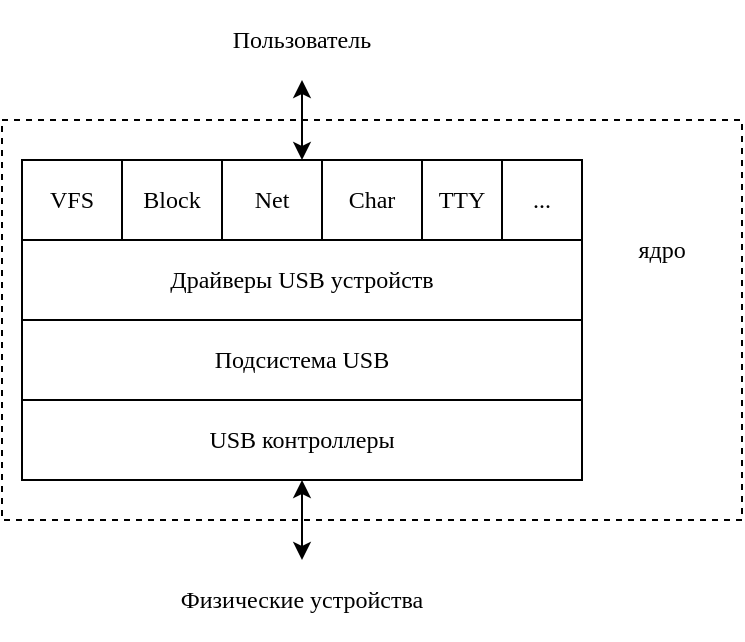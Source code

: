 <mxfile version="20.3.0" type="device" pages="8"><diagram id="8j9ZftdaargYUA7mRR9-" name="usb diagram"><mxGraphModel dx="1422" dy="873" grid="1" gridSize="10" guides="1" tooltips="1" connect="1" arrows="1" fold="1" page="1" pageScale="1" pageWidth="850" pageHeight="1100" math="0" shadow="0"><root><mxCell id="0"/><mxCell id="1" parent="0"/><mxCell id="g-tHujWTaifUl6kls8yO-1" value="Пользователь" style="text;html=1;strokeColor=none;fillColor=none;align=center;verticalAlign=middle;whiteSpace=wrap;rounded=0;fontFamily=Times New Roman;" parent="1" vertex="1"><mxGeometry x="240" y="200" width="120" height="40" as="geometry"/></mxCell><mxCell id="g-tHujWTaifUl6kls8yO-2" value="USB контроллеры" style="rounded=0;whiteSpace=wrap;html=1;fontFamily=Times New Roman;" parent="1" vertex="1"><mxGeometry x="160" y="400" width="280" height="40" as="geometry"/></mxCell><mxCell id="g-tHujWTaifUl6kls8yO-3" value="Физические устройства" style="text;html=1;strokeColor=none;fillColor=none;align=center;verticalAlign=middle;whiteSpace=wrap;rounded=0;fontFamily=Times New Roman;" parent="1" vertex="1"><mxGeometry x="200" y="480" width="200" height="40" as="geometry"/></mxCell><mxCell id="g-tHujWTaifUl6kls8yO-4" value="Подсистема USB" style="rounded=0;whiteSpace=wrap;html=1;fontFamily=Times New Roman;" parent="1" vertex="1"><mxGeometry x="160" y="360" width="280" height="40" as="geometry"/></mxCell><mxCell id="g-tHujWTaifUl6kls8yO-5" value="Драйверы USB устройств" style="rounded=0;whiteSpace=wrap;html=1;fontFamily=Times New Roman;" parent="1" vertex="1"><mxGeometry x="160" y="320" width="280" height="40" as="geometry"/></mxCell><mxCell id="g-tHujWTaifUl6kls8yO-6" value="VFS" style="rounded=0;whiteSpace=wrap;html=1;fontFamily=Times New Roman;" parent="1" vertex="1"><mxGeometry x="160" y="280" width="50" height="40" as="geometry"/></mxCell><mxCell id="g-tHujWTaifUl6kls8yO-7" value="Block" style="rounded=0;whiteSpace=wrap;html=1;fontFamily=Times New Roman;" parent="1" vertex="1"><mxGeometry x="210" y="280" width="50" height="40" as="geometry"/></mxCell><mxCell id="g-tHujWTaifUl6kls8yO-8" value="Net" style="rounded=0;whiteSpace=wrap;html=1;fontFamily=Times New Roman;" parent="1" vertex="1"><mxGeometry x="260" y="280" width="50" height="40" as="geometry"/></mxCell><mxCell id="g-tHujWTaifUl6kls8yO-9" value="Char" style="rounded=0;whiteSpace=wrap;html=1;fontFamily=Times New Roman;" parent="1" vertex="1"><mxGeometry x="310" y="280" width="50" height="40" as="geometry"/></mxCell><mxCell id="g-tHujWTaifUl6kls8yO-10" value="TTY" style="rounded=0;whiteSpace=wrap;html=1;fontFamily=Times New Roman;" parent="1" vertex="1"><mxGeometry x="360" y="280" width="40" height="40" as="geometry"/></mxCell><mxCell id="g-tHujWTaifUl6kls8yO-11" value="..." style="rounded=0;whiteSpace=wrap;html=1;fontFamily=Times New Roman;" parent="1" vertex="1"><mxGeometry x="400" y="280" width="40" height="40" as="geometry"/></mxCell><mxCell id="g-tHujWTaifUl6kls8yO-12" value="" style="endArrow=classic;startArrow=classic;html=1;rounded=0;entryX=0.5;entryY=1;entryDx=0;entryDy=0;fontFamily=Times New Roman;" parent="1" target="g-tHujWTaifUl6kls8yO-1" edge="1"><mxGeometry width="50" height="50" relative="1" as="geometry"><mxPoint x="300" y="280" as="sourcePoint"/><mxPoint x="250" y="140" as="targetPoint"/></mxGeometry></mxCell><mxCell id="g-tHujWTaifUl6kls8yO-13" value="" style="endArrow=classic;startArrow=classic;html=1;rounded=0;fontFamily=Times New Roman;" parent="1" source="g-tHujWTaifUl6kls8yO-3" target="g-tHujWTaifUl6kls8yO-2" edge="1"><mxGeometry width="50" height="50" relative="1" as="geometry"><mxPoint x="270" y="600" as="sourcePoint"/><mxPoint x="320" y="550" as="targetPoint"/></mxGeometry></mxCell><mxCell id="g-tHujWTaifUl6kls8yO-14" value="" style="rounded=0;whiteSpace=wrap;html=1;fontFamily=Times New Roman;fillColor=none;dashed=1;" parent="1" vertex="1"><mxGeometry x="150" y="260" width="370" height="200" as="geometry"/></mxCell><mxCell id="g-tHujWTaifUl6kls8yO-15" value="ядро" style="text;html=1;strokeColor=none;fillColor=none;align=center;verticalAlign=middle;whiteSpace=wrap;rounded=0;fontFamily=Times New Roman;" parent="1" vertex="1"><mxGeometry x="440" y="310" width="80" height="30" as="geometry"/></mxCell></root></mxGraphModel></diagram><diagram id="7ZMj4CZi_nT6N2dZVJDX" name="structure"><mxGraphModel dx="981" dy="602" grid="1" gridSize="10" guides="1" tooltips="1" connect="1" arrows="1" fold="1" page="1" pageScale="1" pageWidth="850" pageHeight="1100" math="0" shadow="0"><root><mxCell id="0"/><mxCell id="1" parent="0"/><mxCell id="g_AGi8CRXBxX-_rnLJxw-1" value="Драйвер геймпада" style="rounded=0;whiteSpace=wrap;html=1;strokeWidth=1;fontFamily=Times New Roman;" vertex="1" parent="1"><mxGeometry x="260" y="320" width="120" height="40" as="geometry"/></mxCell><mxCell id="g_AGi8CRXBxX-_rnLJxw-7" style="edgeStyle=orthogonalEdgeStyle;rounded=1;orthogonalLoop=1;jettySize=auto;html=1;strokeWidth=1;fontFamily=Times New Roman;startArrow=none;startFill=0;endArrow=classic;endFill=1;" edge="1" parent="1" source="g_AGi8CRXBxX-_rnLJxw-1" target="g_AGi8CRXBxX-_rnLJxw-4"><mxGeometry relative="1" as="geometry"><mxPoint x="520" y="400.0" as="sourcePoint"/></mxGeometry></mxCell><mxCell id="g_AGi8CRXBxX-_rnLJxw-4" value="Файл событий&lt;br&gt;/proc/joystick_kbd" style="rounded=0;whiteSpace=wrap;html=1;strokeWidth=1;fontFamily=Times New Roman;" vertex="1" parent="1"><mxGeometry x="460" y="320" width="120" height="40" as="geometry"/></mxCell><mxCell id="g_AGi8CRXBxX-_rnLJxw-6" style="edgeStyle=orthogonalEdgeStyle;rounded=1;orthogonalLoop=1;jettySize=auto;html=1;strokeWidth=1;fontFamily=Times New Roman;startArrow=none;startFill=0;endArrow=classic;endFill=1;" edge="1" parent="1" source="g_AGi8CRXBxX-_rnLJxw-5" target="g_AGi8CRXBxX-_rnLJxw-4"><mxGeometry relative="1" as="geometry"/></mxCell><mxCell id="g_AGi8CRXBxX-_rnLJxw-5" value="Демон" style="rounded=0;whiteSpace=wrap;html=1;strokeWidth=1;fontFamily=Times New Roman;" vertex="1" parent="1"><mxGeometry x="460" y="240" width="120" height="40" as="geometry"/></mxCell><mxCell id="g_AGi8CRXBxX-_rnLJxw-8" value="Файл конфигурации демона" style="rounded=0;whiteSpace=wrap;html=1;strokeWidth=1;fontFamily=Times New Roman;" vertex="1" parent="1"><mxGeometry x="260" y="240" width="120" height="40" as="geometry"/></mxCell><mxCell id="g_AGi8CRXBxX-_rnLJxw-10" style="edgeStyle=orthogonalEdgeStyle;rounded=0;orthogonalLoop=1;jettySize=auto;html=1;strokeWidth=1;fontFamily=Times New Roman;startArrow=none;startFill=0;endArrow=classic;endFill=1;" edge="1" parent="1" source="g_AGi8CRXBxX-_rnLJxw-9" target="g_AGi8CRXBxX-_rnLJxw-8"><mxGeometry relative="1" as="geometry"><Array as="points"><mxPoint x="320" y="180"/></Array></mxGeometry></mxCell><mxCell id="g_AGi8CRXBxX-_rnLJxw-11" style="edgeStyle=orthogonalEdgeStyle;rounded=0;orthogonalLoop=1;jettySize=auto;html=1;strokeWidth=1;fontFamily=Times New Roman;startArrow=none;startFill=0;endArrow=classic;endFill=1;" edge="1" parent="1" source="g_AGi8CRXBxX-_rnLJxw-9" target="g_AGi8CRXBxX-_rnLJxw-5"><mxGeometry relative="1" as="geometry"><Array as="points"><mxPoint x="520" y="180"/></Array></mxGeometry></mxCell><mxCell id="g_AGi8CRXBxX-_rnLJxw-9" value="systemd" style="rounded=0;whiteSpace=wrap;html=1;strokeWidth=1;fontFamily=Times New Roman;" vertex="1" parent="1"><mxGeometry x="360" y="160" width="120" height="40" as="geometry"/></mxCell><mxCell id="g_AGi8CRXBxX-_rnLJxw-12" value="" style="endArrow=none;dashed=1;html=1;rounded=1;strokeWidth=1;fontFamily=Times New Roman;" edge="1" parent="1"><mxGeometry width="50" height="50" relative="1" as="geometry"><mxPoint x="200" y="300" as="sourcePoint"/><mxPoint x="640" y="300" as="targetPoint"/></mxGeometry></mxCell><mxCell id="g_AGi8CRXBxX-_rnLJxw-13" value="Ядро" style="text;html=1;strokeColor=none;fillColor=none;align=center;verticalAlign=middle;whiteSpace=wrap;rounded=0;strokeWidth=1;fontFamily=Times New Roman;" vertex="1" parent="1"><mxGeometry x="200" y="300" width="40" height="30" as="geometry"/></mxCell></root></mxGraphModel></diagram><diagram id="0D4zpHp2rfEqN9liqPr2" name="idef0-A0"><mxGraphModel dx="813" dy="499" grid="1" gridSize="10" guides="1" tooltips="1" connect="1" arrows="1" fold="1" page="1" pageScale="1" pageWidth="850" pageHeight="1100" math="0" shadow="0"><root><mxCell id="0"/><mxCell id="1" parent="0"/><mxCell id="WRgZJg68GVNRlaKi8b6R-1" value="&lt;font face=&quot;Times New Roman&quot;&gt;Обработка URB пакета&lt;/font&gt;" style="rounded=0;whiteSpace=wrap;html=1;strokeWidth=1;" vertex="1" parent="1"><mxGeometry x="360" y="300" width="120" height="60" as="geometry"/></mxCell><mxCell id="WRgZJg68GVNRlaKi8b6R-2" value="" style="endArrow=open;html=1;rounded=0;fontFamily=Times New Roman;entryX=0;entryY=0.5;entryDx=0;entryDy=0;strokeWidth=1;endFill=0;" edge="1" parent="1" target="WRgZJg68GVNRlaKi8b6R-1"><mxGeometry width="50" height="50" relative="1" as="geometry"><mxPoint x="160" y="330" as="sourcePoint"/><mxPoint x="210" y="300" as="targetPoint"/></mxGeometry></mxCell><mxCell id="WRgZJg68GVNRlaKi8b6R-3" value="URB пакет" style="text;html=1;strokeColor=none;fillColor=none;align=center;verticalAlign=middle;whiteSpace=wrap;rounded=0;fontFamily=Times New Roman;strokeWidth=1;" vertex="1" parent="1"><mxGeometry x="170" y="310" width="60" height="20" as="geometry"/></mxCell><mxCell id="WRgZJg68GVNRlaKi8b6R-5" value="" style="endArrow=open;html=1;rounded=0;fontFamily=Times New Roman;strokeWidth=1;endFill=0;" edge="1" parent="1"><mxGeometry width="50" height="50" relative="1" as="geometry"><mxPoint x="480" y="319.43" as="sourcePoint"/><mxPoint x="680" y="319.43" as="targetPoint"/></mxGeometry></mxCell><mxCell id="WRgZJg68GVNRlaKi8b6R-6" value="событие перемещения мыши" style="text;html=1;strokeColor=none;fillColor=none;align=center;verticalAlign=middle;whiteSpace=wrap;rounded=0;fontFamily=Times New Roman;strokeWidth=1;" vertex="1" parent="1"><mxGeometry x="520" y="300" width="160" height="20" as="geometry"/></mxCell><mxCell id="WRgZJg68GVNRlaKi8b6R-8" value="" style="endArrow=open;html=1;rounded=0;fontFamily=Times New Roman;entryX=0.75;entryY=0;entryDx=0;entryDy=0;strokeWidth=1;endFill=0;" edge="1" parent="1"><mxGeometry width="50" height="50" relative="1" as="geometry"><mxPoint x="420" y="200" as="sourcePoint"/><mxPoint x="420" y="300" as="targetPoint"/></mxGeometry></mxCell><mxCell id="WRgZJg68GVNRlaKi8b6R-10" value="период таймера" style="text;html=1;strokeColor=none;fillColor=none;align=center;verticalAlign=middle;whiteSpace=wrap;rounded=0;fontFamily=Times New Roman;strokeWidth=1;" vertex="1" parent="1"><mxGeometry x="420" y="200" width="50" height="40" as="geometry"/></mxCell><mxCell id="xep4Bazo_CVyeArEx8Uf-1" value="" style="endArrow=open;html=1;rounded=0;fontFamily=Times New Roman;strokeWidth=1;endFill=0;" edge="1" parent="1"><mxGeometry width="50" height="50" relative="1" as="geometry"><mxPoint x="480" y="340.0" as="sourcePoint"/><mxPoint x="680" y="340.0" as="targetPoint"/></mxGeometry></mxCell><mxCell id="xep4Bazo_CVyeArEx8Uf-5" value="событие ввода символа" style="text;html=1;strokeColor=none;fillColor=none;align=center;verticalAlign=middle;whiteSpace=wrap;rounded=0;fontFamily=Times New Roman;strokeWidth=1;" vertex="1" parent="1"><mxGeometry x="550" y="320" width="130" height="20" as="geometry"/></mxCell></root></mxGraphModel></diagram><diagram name="idef0-A1" id="KC1DG_S_I-QEiiW_csAY"><mxGraphModel dx="790" dy="485" grid="1" gridSize="10" guides="1" tooltips="1" connect="1" arrows="1" fold="1" page="1" pageScale="1" pageWidth="850" pageHeight="1100" math="0" shadow="0"><root><mxCell id="YlXKXb3rnEblASqB3QDp-0"/><mxCell id="YlXKXb3rnEblASqB3QDp-1" parent="YlXKXb3rnEblASqB3QDp-0"/><mxCell id="n8RzRyeto9BpksGnOySb-3" style="edgeStyle=orthogonalEdgeStyle;rounded=1;orthogonalLoop=1;jettySize=auto;html=1;strokeWidth=1;fontFamily=Times New Roman;endArrow=open;endFill=0;entryX=0.25;entryY=0;entryDx=0;entryDy=0;exitX=1;exitY=0.5;exitDx=0;exitDy=0;" edge="1" parent="YlXKXb3rnEblASqB3QDp-1" source="YlXKXb3rnEblASqB3QDp-2" target="n8RzRyeto9BpksGnOySb-2"><mxGeometry relative="1" as="geometry"><Array as="points"><mxPoint x="270" y="320"/></Array></mxGeometry></mxCell><mxCell id="vQPEhbAlaFJWVWuwnUWF-0" style="edgeStyle=orthogonalEdgeStyle;rounded=1;orthogonalLoop=1;jettySize=auto;html=1;exitX=1;exitY=0.75;exitDx=0;exitDy=0;entryX=0;entryY=0.5;entryDx=0;entryDy=0;strokeWidth=1;fontFamily=Times New Roman;endArrow=open;endFill=0;" edge="1" parent="YlXKXb3rnEblASqB3QDp-1" source="YlXKXb3rnEblASqB3QDp-2" target="n8RzRyeto9BpksGnOySb-6"><mxGeometry relative="1" as="geometry"><Array as="points"><mxPoint x="230" y="335"/><mxPoint x="230" y="440"/></Array></mxGeometry></mxCell><mxCell id="vQPEhbAlaFJWVWuwnUWF-3" style="edgeStyle=orthogonalEdgeStyle;rounded=1;orthogonalLoop=1;jettySize=auto;html=1;strokeWidth=1;fontFamily=Times New Roman;endArrow=open;endFill=0;" edge="1" parent="YlXKXb3rnEblASqB3QDp-1" target="YlXKXb3rnEblASqB3QDp-2"><mxGeometry relative="1" as="geometry"><mxPoint x="20" y="320" as="sourcePoint"/></mxGeometry></mxCell><mxCell id="YlXKXb3rnEblASqB3QDp-2" value="&lt;font face=&quot;Times New Roman&quot;&gt;чтение состояния кнопок геймпада&lt;/font&gt;" style="rounded=0;whiteSpace=wrap;html=1;strokeWidth=1;" vertex="1" parent="YlXKXb3rnEblASqB3QDp-1"><mxGeometry x="100" y="289.97" width="120" height="60" as="geometry"/></mxCell><mxCell id="YlXKXb3rnEblASqB3QDp-4" value="URB пакет" style="text;html=1;strokeColor=none;fillColor=none;align=center;verticalAlign=middle;whiteSpace=wrap;rounded=0;fontFamily=Times New Roman;strokeWidth=1;" vertex="1" parent="YlXKXb3rnEblASqB3QDp-1"><mxGeometry x="20" y="300" width="60" height="20" as="geometry"/></mxCell><mxCell id="YlXKXb3rnEblASqB3QDp-8" value="" style="endArrow=open;html=1;rounded=0;fontFamily=Times New Roman;strokeWidth=1;endFill=0;entryX=0.5;entryY=0;entryDx=0;entryDy=0;" edge="1" parent="YlXKXb3rnEblASqB3QDp-1" target="n8RzRyeto9BpksGnOySb-2"><mxGeometry width="50" height="50" relative="1" as="geometry"><mxPoint x="300" y="260" as="sourcePoint"/><mxPoint x="330" y="280" as="targetPoint"/></mxGeometry></mxCell><mxCell id="YlXKXb3rnEblASqB3QDp-10" value="период таймера" style="text;html=1;strokeColor=none;fillColor=none;align=center;verticalAlign=middle;whiteSpace=wrap;rounded=0;fontFamily=Times New Roman;strokeWidth=1;" vertex="1" parent="YlXKXb3rnEblASqB3QDp-1"><mxGeometry x="300" y="260" width="50" height="40" as="geometry"/></mxCell><mxCell id="n8RzRyeto9BpksGnOySb-5" style="edgeStyle=orthogonalEdgeStyle;rounded=1;orthogonalLoop=1;jettySize=auto;html=1;strokeWidth=1;fontFamily=Times New Roman;endArrow=open;endFill=0;" edge="1" parent="YlXKXb3rnEblASqB3QDp-1" target="n8RzRyeto9BpksGnOySb-0"><mxGeometry relative="1" as="geometry"><mxPoint x="20" y="320" as="sourcePoint"/><Array as="points"><mxPoint x="60" y="320"/><mxPoint x="60" y="560"/></Array></mxGeometry></mxCell><mxCell id="n8RzRyeto9BpksGnOySb-0" value="&lt;font face=&quot;Times New Roman&quot;&gt;Запрос следующего URB пакета&lt;/font&gt;" style="rounded=0;whiteSpace=wrap;html=1;strokeWidth=1;" vertex="1" parent="YlXKXb3rnEblASqB3QDp-1"><mxGeometry x="660" y="529.97" width="120" height="60" as="geometry"/></mxCell><mxCell id="n8RzRyeto9BpksGnOySb-2" value="&lt;font face=&quot;Times New Roman&quot;&gt;Запуск таймера&lt;/font&gt;" style="rounded=0;whiteSpace=wrap;html=1;strokeWidth=1;" vertex="1" parent="YlXKXb3rnEblASqB3QDp-1"><mxGeometry x="240" y="349.97" width="120" height="60" as="geometry"/></mxCell><mxCell id="n8RzRyeto9BpksGnOySb-4" style="edgeStyle=orthogonalEdgeStyle;rounded=1;orthogonalLoop=1;jettySize=auto;html=1;exitX=1;exitY=0.25;exitDx=0;exitDy=0;entryX=0.75;entryY=0;entryDx=0;entryDy=0;strokeWidth=1;fontFamily=Times New Roman;endArrow=open;endFill=0;" edge="1" parent="YlXKXb3rnEblASqB3QDp-1" source="n8RzRyeto9BpksGnOySb-2" target="n8RzRyeto9BpksGnOySb-2"><mxGeometry relative="1" as="geometry"><Array as="points"><mxPoint x="380" y="364.97"/><mxPoint x="380" y="329.97"/><mxPoint x="330" y="329.97"/></Array></mxGeometry></mxCell><mxCell id="E-GOMQYnEw6peGFVyNE5-0" style="edgeStyle=orthogonalEdgeStyle;rounded=1;orthogonalLoop=1;jettySize=auto;html=1;exitX=1;exitY=0.5;exitDx=0;exitDy=0;entryX=0;entryY=0.5;entryDx=0;entryDy=0;strokeWidth=1;fontFamily=Times New Roman;endArrow=open;endFill=0;" edge="1" parent="YlXKXb3rnEblASqB3QDp-1" source="n8RzRyeto9BpksGnOySb-6" target="vQPEhbAlaFJWVWuwnUWF-2"><mxGeometry relative="1" as="geometry"><Array as="points"><mxPoint x="500" y="440"/><mxPoint x="500" y="500"/></Array></mxGeometry></mxCell><mxCell id="n8RzRyeto9BpksGnOySb-6" value="&lt;font face=&quot;Times New Roman&quot;&gt;Пересчет позиции указателя виртуальной клавиатуры&lt;/font&gt;" style="rounded=0;whiteSpace=wrap;html=1;strokeWidth=1;" vertex="1" parent="YlXKXb3rnEblASqB3QDp-1"><mxGeometry x="370" y="409.97" width="120" height="60" as="geometry"/></mxCell><mxCell id="AFxq8yt_jFWtb9rCx_Jl-0" value="" style="endArrow=open;html=1;rounded=0;fontFamily=Times New Roman;strokeWidth=1;endFill=0;exitX=1;exitY=0.5;exitDx=0;exitDy=0;" edge="1" parent="YlXKXb3rnEblASqB3QDp-1" source="n8RzRyeto9BpksGnOySb-2"><mxGeometry width="50" height="50" relative="1" as="geometry"><mxPoint x="710" y="379.43" as="sourcePoint"/><mxPoint x="820" y="379" as="targetPoint"/></mxGeometry></mxCell><mxCell id="AFxq8yt_jFWtb9rCx_Jl-1" value="событие перемещения мыши" style="text;html=1;strokeColor=none;fillColor=none;align=center;verticalAlign=middle;whiteSpace=wrap;rounded=0;fontFamily=Times New Roman;strokeWidth=1;" vertex="1" parent="YlXKXb3rnEblASqB3QDp-1"><mxGeometry x="660" y="360" width="160" height="20" as="geometry"/></mxCell><mxCell id="AFxq8yt_jFWtb9rCx_Jl-2" value="" style="endArrow=open;html=1;rounded=0;fontFamily=Times New Roman;strokeWidth=1;endFill=0;exitX=1;exitY=0.5;exitDx=0;exitDy=0;" edge="1" parent="YlXKXb3rnEblASqB3QDp-1" source="vQPEhbAlaFJWVWuwnUWF-2"><mxGeometry width="50" height="50" relative="1" as="geometry"><mxPoint x="710" y="500" as="sourcePoint"/><mxPoint x="820" y="500" as="targetPoint"/></mxGeometry></mxCell><mxCell id="AFxq8yt_jFWtb9rCx_Jl-5" value="событие ввода символа" style="text;html=1;strokeColor=none;fillColor=none;align=center;verticalAlign=middle;whiteSpace=wrap;rounded=0;fontFamily=Times New Roman;strokeWidth=1;" vertex="1" parent="YlXKXb3rnEblASqB3QDp-1"><mxGeometry x="690" y="480" width="130" height="20" as="geometry"/></mxCell><mxCell id="vQPEhbAlaFJWVWuwnUWF-1" value="список нажатых кнопок" style="text;html=1;strokeColor=none;fillColor=none;align=center;verticalAlign=middle;whiteSpace=wrap;rounded=0;fontFamily=Times New Roman;strokeWidth=1;" vertex="1" parent="YlXKXb3rnEblASqB3QDp-1"><mxGeometry x="235" y="420" width="130" height="20" as="geometry"/></mxCell><mxCell id="vQPEhbAlaFJWVWuwnUWF-2" value="&lt;font face=&quot;Times New Roman&quot;&gt;генерация событий ввода символов&lt;/font&gt;" style="rounded=0;whiteSpace=wrap;html=1;strokeWidth=1;" vertex="1" parent="YlXKXb3rnEblASqB3QDp-1"><mxGeometry x="520" y="469.97" width="120" height="60" as="geometry"/></mxCell><mxCell id="E-GOMQYnEw6peGFVyNE5-1" value="выбранный сканкод" style="text;html=1;strokeColor=none;fillColor=none;align=center;verticalAlign=middle;whiteSpace=wrap;rounded=0;fontFamily=Times New Roman;strokeWidth=1;" vertex="1" parent="YlXKXb3rnEblASqB3QDp-1"><mxGeometry x="360" y="499.97" width="110" height="30" as="geometry"/></mxCell><mxCell id="E-GOMQYnEw6peGFVyNE5-3" value="" style="edgeStyle=isometricEdgeStyle;endArrow=none;html=1;rounded=1;strokeWidth=1;fontFamily=Times New Roman;" edge="1" parent="YlXKXb3rnEblASqB3QDp-1"><mxGeometry width="50" height="100" relative="1" as="geometry"><mxPoint x="470" y="510" as="sourcePoint"/><mxPoint x="500" y="480" as="targetPoint"/></mxGeometry></mxCell><mxCell id="OExp9-5hvY3HXSg1RF5A-0" value="" style="edgeStyle=isometricEdgeStyle;endArrow=none;html=1;rounded=1;strokeWidth=1;fontFamily=Times New Roman;" edge="1" parent="YlXKXb3rnEblASqB3QDp-1"><mxGeometry width="50" height="100" relative="1" as="geometry"><mxPoint x="244.82" y="280" as="sourcePoint"/><mxPoint x="230" y="320" as="targetPoint"/><Array as="points"><mxPoint x="240" y="300"/></Array></mxGeometry></mxCell><mxCell id="OExp9-5hvY3HXSg1RF5A-1" value="смещения джойстиков" style="text;html=1;strokeColor=none;fillColor=none;align=center;verticalAlign=middle;whiteSpace=wrap;rounded=0;strokeWidth=1;fontFamily=Times New Roman;" vertex="1" parent="YlXKXb3rnEblASqB3QDp-1"><mxGeometry x="150" y="259.97" width="130" height="30" as="geometry"/></mxCell></root></mxGraphModel></diagram><diagram id="0yxMJehk3_qXceIH95m2" name="urb completion dispatch"><mxGraphModel dx="1422" dy="873" grid="1" gridSize="10" guides="1" tooltips="1" connect="1" arrows="1" fold="1" page="1" pageScale="1" pageWidth="850" pageHeight="1100" math="0" shadow="0"><root><mxCell id="0"/><mxCell id="1" parent="0"/><mxCell id="7m5moHd9-ZRl4wphiqRH-10" style="edgeStyle=orthogonalEdgeStyle;rounded=0;orthogonalLoop=1;jettySize=auto;html=1;fontFamily=Times New Roman;endArrow=none;endFill=0;" parent="1" source="tkwXFpGXMc7Z_tOVxd7a-1" target="7m5moHd9-ZRl4wphiqRH-7" edge="1"><mxGeometry relative="1" as="geometry"/></mxCell><mxCell id="tkwXFpGXMc7Z_tOVxd7a-1" value="начало" style="rounded=1;whiteSpace=wrap;html=1;arcSize=50;fontFamily=Times New Roman;" parent="1" vertex="1"><mxGeometry x="280" y="80" width="120" height="40" as="geometry"/></mxCell><mxCell id="tkwXFpGXMc7Z_tOVxd7a-2" value="конец" style="rounded=1;whiteSpace=wrap;html=1;arcSize=50;fontFamily=Times New Roman;" parent="1" vertex="1"><mxGeometry x="280" y="400" width="120" height="40" as="geometry"/></mxCell><mxCell id="7m5moHd9-ZRl4wphiqRH-3" value="" style="shape=curlyBracket;whiteSpace=wrap;html=1;rounded=1;fontFamily=Times New Roman;" parent="1" vertex="1"><mxGeometry x="430" y="80" width="10" height="40" as="geometry"/></mxCell><mxCell id="7m5moHd9-ZRl4wphiqRH-4" value="" style="endArrow=none;dashed=1;html=1;rounded=0;exitX=1;exitY=0.5;exitDx=0;exitDy=0;entryX=0.1;entryY=0.5;entryDx=0;entryDy=0;entryPerimeter=0;fontFamily=Times New Roman;" parent="1" source="tkwXFpGXMc7Z_tOVxd7a-1" target="7m5moHd9-ZRl4wphiqRH-3" edge="1"><mxGeometry width="50" height="50" relative="1" as="geometry"><mxPoint x="450" y="140" as="sourcePoint"/><mxPoint x="500" y="90" as="targetPoint"/></mxGeometry></mxCell><mxCell id="7m5moHd9-ZRl4wphiqRH-5" value="urb: URB" style="text;html=1;strokeColor=none;fillColor=none;align=left;verticalAlign=middle;whiteSpace=wrap;rounded=0;fontStyle=0;fontFamily=Times New Roman;" parent="1" vertex="1"><mxGeometry x="445" y="80" width="115" height="40" as="geometry"/></mxCell><mxCell id="7m5moHd9-ZRl4wphiqRH-14" style="edgeStyle=orthogonalEdgeStyle;rounded=0;orthogonalLoop=1;jettySize=auto;html=1;fontFamily=Times New Roman;endArrow=none;endFill=0;" parent="1" source="7m5moHd9-ZRl4wphiqRH-6" target="7m5moHd9-ZRl4wphiqRH-13" edge="1"><mxGeometry relative="1" as="geometry"/></mxCell><mxCell id="7m5moHd9-ZRl4wphiqRH-6" value="обработка urb" style="shape=process;whiteSpace=wrap;html=1;backgroundOutline=1;fontFamily=Times New Roman;fontSize=12;fontColor=default;align=center;strokeColor=default;fillColor=default;size=0.083;" parent="1" vertex="1"><mxGeometry x="380" y="200" width="120" height="40" as="geometry"/></mxCell><mxCell id="7m5moHd9-ZRl4wphiqRH-11" value="да" style="edgeStyle=orthogonalEdgeStyle;rounded=0;orthogonalLoop=1;jettySize=auto;html=1;exitX=1;exitY=0.5;exitDx=0;exitDy=0;fontFamily=Times New Roman;endArrow=none;endFill=0;" parent="1" source="7m5moHd9-ZRl4wphiqRH-7" target="7m5moHd9-ZRl4wphiqRH-6" edge="1"><mxGeometry x="-0.636" y="10" relative="1" as="geometry"><mxPoint as="offset"/></mxGeometry></mxCell><mxCell id="7m5moHd9-ZRl4wphiqRH-12" style="edgeStyle=orthogonalEdgeStyle;rounded=0;orthogonalLoop=1;jettySize=auto;html=1;exitX=0;exitY=0.5;exitDx=0;exitDy=0;fontFamily=Times New Roman;endArrow=none;endFill=0;" parent="1" source="7m5moHd9-ZRl4wphiqRH-7" target="7m5moHd9-ZRl4wphiqRH-9" edge="1"><mxGeometry relative="1" as="geometry"/></mxCell><mxCell id="7m5moHd9-ZRl4wphiqRH-7" value="urb.status = 0" style="rhombus;whiteSpace=wrap;html=1;fontFamily=Times New Roman;" parent="1" vertex="1"><mxGeometry x="280" y="140" width="120" height="60" as="geometry"/></mxCell><mxCell id="7m5moHd9-ZRl4wphiqRH-21" style="edgeStyle=orthogonalEdgeStyle;rounded=0;orthogonalLoop=1;jettySize=auto;html=1;exitX=0.5;exitY=1;exitDx=0;exitDy=0;fontFamily=Times New Roman;endArrow=none;endFill=0;" parent="1" source="7m5moHd9-ZRl4wphiqRH-9" target="tkwXFpGXMc7Z_tOVxd7a-2" edge="1"><mxGeometry relative="1" as="geometry"><Array as="points"><mxPoint x="240" y="380"/><mxPoint x="340" y="380"/></Array></mxGeometry></mxCell><mxCell id="7m5moHd9-ZRl4wphiqRH-9" value="установка события завершения ввода" style="shape=process;whiteSpace=wrap;html=1;backgroundOutline=1;fontFamily=Times New Roman;fontSize=12;fontColor=default;align=center;strokeColor=default;fillColor=default;size=0.083;" parent="1" vertex="1"><mxGeometry x="180" y="200" width="120" height="40" as="geometry"/></mxCell><mxCell id="7m5moHd9-ZRl4wphiqRH-16" style="edgeStyle=orthogonalEdgeStyle;rounded=0;orthogonalLoop=1;jettySize=auto;html=1;fontFamily=Times New Roman;endArrow=none;endFill=0;" parent="1" source="7m5moHd9-ZRl4wphiqRH-13" target="7m5moHd9-ZRl4wphiqRH-15" edge="1"><mxGeometry relative="1" as="geometry"/></mxCell><mxCell id="7m5moHd9-ZRl4wphiqRH-13" value="обнуление буфера urb" style="rounded=0;whiteSpace=wrap;html=1;fontFamily=Times New Roman;fontSize=12;fontColor=default;align=center;strokeColor=default;fillColor=default;" parent="1" vertex="1"><mxGeometry x="380" y="260" width="120" height="40" as="geometry"/></mxCell><mxCell id="7m5moHd9-ZRl4wphiqRH-20" style="edgeStyle=orthogonalEdgeStyle;rounded=0;orthogonalLoop=1;jettySize=auto;html=1;fontFamily=Times New Roman;endArrow=none;endFill=0;" parent="1" source="7m5moHd9-ZRl4wphiqRH-15" target="tkwXFpGXMc7Z_tOVxd7a-2" edge="1"><mxGeometry relative="1" as="geometry"/></mxCell><mxCell id="7m5moHd9-ZRl4wphiqRH-15" value="планирование&lt;br&gt;запроса на передачу" style="rounded=0;whiteSpace=wrap;html=1;fontFamily=Times New Roman;fontSize=12;fontColor=default;align=center;strokeColor=default;fillColor=default;" parent="1" vertex="1"><mxGeometry x="380" y="320" width="120" height="40" as="geometry"/></mxCell><mxCell id="7m5moHd9-ZRl4wphiqRH-18" style="edgeStyle=orthogonalEdgeStyle;rounded=0;orthogonalLoop=1;jettySize=auto;html=1;fontFamily=Times New Roman;endArrow=none;endFill=0;dashed=1;" parent="1" source="7m5moHd9-ZRl4wphiqRH-17" target="7m5moHd9-ZRl4wphiqRH-15" edge="1"><mxGeometry relative="1" as="geometry"><Array as="points"><mxPoint x="510" y="340"/><mxPoint x="510" y="340"/></Array></mxGeometry></mxCell><mxCell id="7m5moHd9-ZRl4wphiqRH-17" value="" style="shape=curlyBracket;whiteSpace=wrap;html=1;rounded=1;fontFamily=Times New Roman;" parent="1" vertex="1"><mxGeometry x="530" y="320" width="10" height="40" as="geometry"/></mxCell><mxCell id="7m5moHd9-ZRl4wphiqRH-19" value="usb_submit_urb(urb, GFP_ATOMIC)" style="text;html=1;strokeColor=none;fillColor=none;align=left;verticalAlign=middle;whiteSpace=wrap;rounded=0;fontStyle=0;fontFamily=Times New Roman;" parent="1" vertex="1"><mxGeometry x="540" y="320" width="190" height="40" as="geometry"/></mxCell></root></mxGraphModel></diagram><diagram name="urb handle" id="4UI5bUpwtgEKaTBSIucC"><mxGraphModel dx="1673" dy="1027" grid="1" gridSize="10" guides="1" tooltips="1" connect="1" arrows="1" fold="1" page="1" pageScale="1" pageWidth="850" pageHeight="1100" math="0" shadow="0"><root><mxCell id="dlFfXknW9rOWGNxff6Gt-0"/><mxCell id="dlFfXknW9rOWGNxff6Gt-1" parent="dlFfXknW9rOWGNxff6Gt-0"/><mxCell id="dlFfXknW9rOWGNxff6Gt-2" style="edgeStyle=orthogonalEdgeStyle;rounded=0;orthogonalLoop=1;jettySize=auto;html=1;fontFamily=Times New Roman;endArrow=none;endFill=0;" edge="1" parent="dlFfXknW9rOWGNxff6Gt-1" source="dlFfXknW9rOWGNxff6Gt-3" target="dlFfXknW9rOWGNxff6Gt-12"><mxGeometry relative="1" as="geometry"/></mxCell><mxCell id="dlFfXknW9rOWGNxff6Gt-3" value="начало" style="rounded=1;whiteSpace=wrap;html=1;arcSize=50;fontFamily=Times New Roman;" vertex="1" parent="dlFfXknW9rOWGNxff6Gt-1"><mxGeometry x="160" y="40" width="120" height="40" as="geometry"/></mxCell><mxCell id="dlFfXknW9rOWGNxff6Gt-4" value="конец" style="rounded=1;whiteSpace=wrap;html=1;arcSize=50;fontFamily=Times New Roman;" vertex="1" parent="dlFfXknW9rOWGNxff6Gt-1"><mxGeometry x="160" y="990" width="120" height="40" as="geometry"/></mxCell><mxCell id="dlFfXknW9rOWGNxff6Gt-5" value="" style="shape=curlyBracket;whiteSpace=wrap;html=1;rounded=1;fontFamily=Times New Roman;" vertex="1" parent="dlFfXknW9rOWGNxff6Gt-1"><mxGeometry x="310" y="40" width="10" height="40" as="geometry"/></mxCell><mxCell id="dlFfXknW9rOWGNxff6Gt-6" value="" style="endArrow=none;dashed=1;html=1;rounded=0;exitX=1;exitY=0.5;exitDx=0;exitDy=0;entryX=0.1;entryY=0.5;entryDx=0;entryDy=0;entryPerimeter=0;fontFamily=Times New Roman;" edge="1" parent="dlFfXknW9rOWGNxff6Gt-1" source="dlFfXknW9rOWGNxff6Gt-3" target="dlFfXknW9rOWGNxff6Gt-5"><mxGeometry width="50" height="50" relative="1" as="geometry"><mxPoint x="330" y="100" as="sourcePoint"/><mxPoint x="380" y="50" as="targetPoint"/></mxGeometry></mxCell><mxCell id="dlFfXknW9rOWGNxff6Gt-7" value="jst: usb_joystick_kbd&lt;br&gt;data: буфер передачи URB пакетов" style="text;html=1;strokeColor=none;fillColor=none;align=left;verticalAlign=middle;whiteSpace=wrap;rounded=0;fontStyle=0;fontFamily=Times New Roman;" vertex="1" parent="dlFfXknW9rOWGNxff6Gt-1"><mxGeometry x="325" y="40" width="195" height="40" as="geometry"/></mxCell><mxCell id="dlFfXknW9rOWGNxff6Gt-10" value="да" style="edgeStyle=orthogonalEdgeStyle;rounded=0;orthogonalLoop=1;jettySize=auto;html=1;exitX=1;exitY=0.5;exitDx=0;exitDy=0;fontFamily=Times New Roman;endArrow=none;endFill=0;" edge="1" parent="dlFfXknW9rOWGNxff6Gt-1" source="dlFfXknW9rOWGNxff6Gt-12" target="dlFfXknW9rOWGNxff6Gt-14"><mxGeometry x="-0.636" y="10" relative="1" as="geometry"><mxPoint x="340" y="180" as="targetPoint"/><mxPoint as="offset"/></mxGeometry></mxCell><mxCell id="9RwkBTIIPgeZ7GZNSYCh-4" style="edgeStyle=orthogonalEdgeStyle;rounded=0;orthogonalLoop=1;jettySize=auto;html=1;exitX=0;exitY=0.5;exitDx=0;exitDy=0;fontFamily=Times New Roman;fontSize=9;endArrow=none;endFill=0;" edge="1" parent="dlFfXknW9rOWGNxff6Gt-1" source="dlFfXknW9rOWGNxff6Gt-12" target="dlFfXknW9rOWGNxff6Gt-4"><mxGeometry relative="1" as="geometry"><Array as="points"><mxPoint x="140" y="130"/><mxPoint x="140" y="970"/><mxPoint x="220" y="970"/></Array></mxGeometry></mxCell><mxCell id="dlFfXknW9rOWGNxff6Gt-12" value="data[0] != 0" style="rhombus;whiteSpace=wrap;html=1;fontFamily=Times New Roman;" vertex="1" parent="dlFfXknW9rOWGNxff6Gt-1"><mxGeometry x="160" y="100" width="120" height="60" as="geometry"/></mxCell><mxCell id="fUiIRTuQByNZ0YFzVAL8-7" style="edgeStyle=orthogonalEdgeStyle;rounded=0;orthogonalLoop=1;jettySize=auto;html=1;fontFamily=Times New Roman;endArrow=none;endFill=0;" edge="1" parent="dlFfXknW9rOWGNxff6Gt-1" source="dlFfXknW9rOWGNxff6Gt-14" target="fUiIRTuQByNZ0YFzVAL8-6"><mxGeometry relative="1" as="geometry"/></mxCell><mxCell id="dlFfXknW9rOWGNxff6Gt-14" value="считывание смещения левого стика" style="rounded=0;whiteSpace=wrap;html=1;fontFamily=Times New Roman;fontSize=12;fontColor=default;align=center;strokeColor=default;fillColor=default;" vertex="1" parent="dlFfXknW9rOWGNxff6Gt-1"><mxGeometry x="280" y="160" width="120" height="40" as="geometry"/></mxCell><mxCell id="fUiIRTuQByNZ0YFzVAL8-1" value="" style="endArrow=none;dashed=1;html=1;rounded=0;fontFamily=Times New Roman;exitX=0.1;exitY=0.5;exitDx=0;exitDy=0;exitPerimeter=0;entryX=1;entryY=0.5;entryDx=0;entryDy=0;" edge="1" parent="dlFfXknW9rOWGNxff6Gt-1" source="fUiIRTuQByNZ0YFzVAL8-2" target="dlFfXknW9rOWGNxff6Gt-14"><mxGeometry width="50" height="50" relative="1" as="geometry"><mxPoint x="-40" y="230" as="sourcePoint"/><mxPoint x="460" y="260" as="targetPoint"/></mxGeometry></mxCell><mxCell id="fUiIRTuQByNZ0YFzVAL8-2" value="" style="shape=curlyBracket;whiteSpace=wrap;html=1;rounded=1;flipH=1;fontFamily=Times New Roman;direction=west;" vertex="1" parent="dlFfXknW9rOWGNxff6Gt-1"><mxGeometry x="430" y="160" width="10" height="40" as="geometry"/></mxCell><mxCell id="fUiIRTuQByNZ0YFzVAL8-5" value="jst.mouse_dx = data[6]&lt;br&gt;jst.mouse_dy = data[8]" style="text;html=1;strokeColor=none;fillColor=none;align=left;verticalAlign=middle;whiteSpace=wrap;rounded=0;fontStyle=0;fontFamily=Times New Roman;" vertex="1" parent="dlFfXknW9rOWGNxff6Gt-1"><mxGeometry x="440" y="160" width="170" height="40" as="geometry"/></mxCell><mxCell id="fUiIRTuQByNZ0YFzVAL8-18" style="edgeStyle=orthogonalEdgeStyle;rounded=0;orthogonalLoop=1;jettySize=auto;html=1;fontFamily=Times New Roman;endArrow=none;endFill=0;" edge="1" parent="dlFfXknW9rOWGNxff6Gt-1" source="fUiIRTuQByNZ0YFzVAL8-6" target="fUiIRTuQByNZ0YFzVAL8-17"><mxGeometry relative="1" as="geometry"/></mxCell><mxCell id="fUiIRTuQByNZ0YFzVAL8-6" value="считывание смещения правого стика" style="rounded=0;whiteSpace=wrap;html=1;fontFamily=Times New Roman;fontSize=12;fontColor=default;align=center;strokeColor=default;fillColor=default;" vertex="1" parent="dlFfXknW9rOWGNxff6Gt-1"><mxGeometry x="280" y="220" width="120" height="40" as="geometry"/></mxCell><mxCell id="fUiIRTuQByNZ0YFzVAL8-8" value="" style="endArrow=none;dashed=1;html=1;rounded=0;fontFamily=Times New Roman;exitX=0.1;exitY=0.5;exitDx=0;exitDy=0;exitPerimeter=0;entryX=1;entryY=0.5;entryDx=0;entryDy=0;" edge="1" source="fUiIRTuQByNZ0YFzVAL8-9" parent="dlFfXknW9rOWGNxff6Gt-1" target="fUiIRTuQByNZ0YFzVAL8-6"><mxGeometry width="50" height="50" relative="1" as="geometry"><mxPoint x="-40" y="290" as="sourcePoint"/><mxPoint x="420" y="310" as="targetPoint"/></mxGeometry></mxCell><mxCell id="fUiIRTuQByNZ0YFzVAL8-9" value="" style="shape=curlyBracket;whiteSpace=wrap;html=1;rounded=1;flipH=1;fontFamily=Times New Roman;direction=west;" vertex="1" parent="dlFfXknW9rOWGNxff6Gt-1"><mxGeometry x="430" y="220" width="10" height="40" as="geometry"/></mxCell><mxCell id="fUiIRTuQByNZ0YFzVAL8-10" value="jst.wheel_dy = data[12]" style="text;html=1;strokeColor=none;fillColor=none;align=left;verticalAlign=middle;whiteSpace=wrap;rounded=0;fontStyle=0;fontFamily=Times New Roman;" vertex="1" parent="dlFfXknW9rOWGNxff6Gt-1"><mxGeometry x="440" y="220" width="170" height="40" as="geometry"/></mxCell><mxCell id="fUiIRTuQByNZ0YFzVAL8-37" style="edgeStyle=orthogonalEdgeStyle;rounded=0;orthogonalLoop=1;jettySize=auto;html=1;fontFamily=Times New Roman;fontSize=10;endArrow=none;endFill=0;" edge="1" parent="dlFfXknW9rOWGNxff6Gt-1" source="fUiIRTuQByNZ0YFzVAL8-11" target="fUiIRTuQByNZ0YFzVAL8-33"><mxGeometry relative="1" as="geometry"/></mxCell><mxCell id="fUiIRTuQByNZ0YFzVAL8-11" value="оповещение о нажатии кнопок&lt;br&gt;A, B и X" style="shape=process;whiteSpace=wrap;html=1;backgroundOutline=1;fontFamily=Times New Roman;fontSize=12;fontColor=default;align=center;strokeColor=default;fillColor=default;size=0.083;" vertex="1" parent="dlFfXknW9rOWGNxff6Gt-1"><mxGeometry x="280" y="490" width="120" height="40" as="geometry"/></mxCell><mxCell id="fUiIRTuQByNZ0YFzVAL8-12" value="" style="endArrow=none;dashed=1;html=1;rounded=0;fontFamily=Times New Roman;exitX=0.1;exitY=0.5;exitDx=0;exitDy=0;exitPerimeter=0;entryX=1;entryY=0.5;entryDx=0;entryDy=0;" edge="1" source="fUiIRTuQByNZ0YFzVAL8-13" parent="dlFfXknW9rOWGNxff6Gt-1" target="fUiIRTuQByNZ0YFzVAL8-11"><mxGeometry width="50" height="50" relative="1" as="geometry"><mxPoint x="-40" y="560" as="sourcePoint"/><mxPoint x="440" y="640" as="targetPoint"/></mxGeometry></mxCell><mxCell id="fUiIRTuQByNZ0YFzVAL8-13" value="" style="shape=curlyBracket;whiteSpace=wrap;html=1;rounded=1;flipH=1;fontFamily=Times New Roman;direction=west;" vertex="1" parent="dlFfXknW9rOWGNxff6Gt-1"><mxGeometry x="430" y="490" width="10" height="40" as="geometry"/></mxCell><mxCell id="fUiIRTuQByNZ0YFzVAL8-14" value="input_report_key(BTN_LEFT)&lt;br&gt;input_report_key(BTN_MIDDLE)&lt;br&gt;input_report_key(BTN_RIGHT)" style="text;html=1;strokeColor=none;fillColor=none;align=left;verticalAlign=middle;whiteSpace=wrap;rounded=0;fontStyle=0;fontFamily=Times New Roman;" vertex="1" parent="dlFfXknW9rOWGNxff6Gt-1"><mxGeometry x="440" y="490" width="200" height="40" as="geometry"/></mxCell><mxCell id="fUiIRTuQByNZ0YFzVAL8-25" value="да" style="edgeStyle=orthogonalEdgeStyle;rounded=0;orthogonalLoop=1;jettySize=auto;html=1;exitX=1;exitY=0.5;exitDx=0;exitDy=0;fontFamily=Times New Roman;endArrow=none;endFill=0;" edge="1" parent="dlFfXknW9rOWGNxff6Gt-1" source="fUiIRTuQByNZ0YFzVAL8-17" target="fUiIRTuQByNZ0YFzVAL8-24"><mxGeometry x="-0.429" y="10" relative="1" as="geometry"><mxPoint as="offset"/></mxGeometry></mxCell><mxCell id="fUiIRTuQByNZ0YFzVAL8-32" style="edgeStyle=orthogonalEdgeStyle;rounded=0;orthogonalLoop=1;jettySize=auto;html=1;exitX=0;exitY=0.5;exitDx=0;exitDy=0;fontFamily=Times New Roman;fontSize=10;endArrow=none;endFill=0;" edge="1" parent="dlFfXknW9rOWGNxff6Gt-1" source="fUiIRTuQByNZ0YFzVAL8-17" target="fUiIRTuQByNZ0YFzVAL8-11"><mxGeometry relative="1" as="geometry"><Array as="points"><mxPoint x="250" y="310"/><mxPoint x="250" y="470"/><mxPoint x="340" y="470"/></Array></mxGeometry></mxCell><mxCell id="fUiIRTuQByNZ0YFzVAL8-17" value="таймер не активен&lt;br style=&quot;font-size: 10px;&quot;&gt;и стики в смещенном положении" style="rhombus;whiteSpace=wrap;html=1;fontFamily=Times New Roman;fontSize=10;" vertex="1" parent="dlFfXknW9rOWGNxff6Gt-1"><mxGeometry x="270" y="280" width="140" height="60" as="geometry"/></mxCell><mxCell id="fUiIRTuQByNZ0YFzVAL8-21" value="" style="endArrow=none;dashed=1;html=1;rounded=0;fontFamily=Times New Roman;exitX=0.1;exitY=0.5;exitDx=0;exitDy=0;exitPerimeter=0;entryX=1;entryY=0;entryDx=0;entryDy=0;" edge="1" source="fUiIRTuQByNZ0YFzVAL8-22" parent="dlFfXknW9rOWGNxff6Gt-1" target="fUiIRTuQByNZ0YFzVAL8-17"><mxGeometry width="50" height="50" relative="1" as="geometry"><mxPoint x="50" y="340" as="sourcePoint"/><mxPoint x="490" y="290" as="targetPoint"/></mxGeometry></mxCell><mxCell id="fUiIRTuQByNZ0YFzVAL8-22" value="" style="shape=curlyBracket;whiteSpace=wrap;html=1;rounded=1;flipH=1;fontFamily=Times New Roman;direction=west;" vertex="1" parent="dlFfXknW9rOWGNxff6Gt-1"><mxGeometry x="480" y="275" width="10" height="40" as="geometry"/></mxCell><mxCell id="fUiIRTuQByNZ0YFzVAL8-23" value="!jst.is_timer_active &amp;amp;&amp;amp; (abs(jst.mouse_dx) &amp;gt; 2&lt;br&gt;|| abs(jst.mouse_dy) &amp;gt; 2 || abs(jst.wheel_dy) &amp;gt; 0)" style="text;html=1;strokeColor=none;fillColor=none;align=left;verticalAlign=middle;whiteSpace=wrap;rounded=0;fontStyle=0;fontFamily=Times New Roman;" vertex="1" parent="dlFfXknW9rOWGNxff6Gt-1"><mxGeometry x="490" y="275" width="250" height="40" as="geometry"/></mxCell><mxCell id="fUiIRTuQByNZ0YFzVAL8-30" style="edgeStyle=orthogonalEdgeStyle;rounded=0;orthogonalLoop=1;jettySize=auto;html=1;fontFamily=Times New Roman;fontSize=10;endArrow=none;endFill=0;" edge="1" parent="dlFfXknW9rOWGNxff6Gt-1" source="fUiIRTuQByNZ0YFzVAL8-24" target="fUiIRTuQByNZ0YFzVAL8-28"><mxGeometry relative="1" as="geometry"/></mxCell><mxCell id="fUiIRTuQByNZ0YFzVAL8-24" value="&lt;font style=&quot;font-size: 11px;&quot;&gt;оповещение о смещении курсора и прокрутке колесика&lt;/font&gt;" style="shape=process;whiteSpace=wrap;html=1;backgroundOutline=1;fontFamily=Times New Roman;fontSize=12;fontColor=default;align=center;strokeColor=default;fillColor=default;size=0.083;" vertex="1" parent="dlFfXknW9rOWGNxff6Gt-1"><mxGeometry x="380" y="350" width="120" height="40" as="geometry"/></mxCell><mxCell id="fUiIRTuQByNZ0YFzVAL8-31" style="edgeStyle=orthogonalEdgeStyle;rounded=0;orthogonalLoop=1;jettySize=auto;html=1;exitX=0.5;exitY=1;exitDx=0;exitDy=0;fontFamily=Times New Roman;fontSize=10;endArrow=none;endFill=0;" edge="1" parent="dlFfXknW9rOWGNxff6Gt-1" source="fUiIRTuQByNZ0YFzVAL8-28" target="fUiIRTuQByNZ0YFzVAL8-11"><mxGeometry relative="1" as="geometry"/></mxCell><mxCell id="fUiIRTuQByNZ0YFzVAL8-28" value="запуск таймера" style="rounded=0;whiteSpace=wrap;html=1;fontFamily=Times New Roman;fontSize=12;fontColor=default;align=center;strokeColor=default;fillColor=default;" vertex="1" parent="dlFfXknW9rOWGNxff6Gt-1"><mxGeometry x="380" y="410" width="120" height="40" as="geometry"/></mxCell><mxCell id="fUiIRTuQByNZ0YFzVAL8-39" style="edgeStyle=orthogonalEdgeStyle;rounded=0;orthogonalLoop=1;jettySize=auto;html=1;fontFamily=Times New Roman;fontSize=10;endArrow=none;endFill=0;startArrow=none;" edge="1" parent="dlFfXknW9rOWGNxff6Gt-1" source="fUiIRTuQByNZ0YFzVAL8-45" target="fUiIRTuQByNZ0YFzVAL8-38"><mxGeometry relative="1" as="geometry"/></mxCell><mxCell id="fUiIRTuQByNZ0YFzVAL8-33" value="считывание нажатия на D-pad" style="rounded=0;whiteSpace=wrap;html=1;fontFamily=Times New Roman;fontSize=12;fontColor=default;align=center;strokeColor=default;fillColor=default;" vertex="1" parent="dlFfXknW9rOWGNxff6Gt-1"><mxGeometry x="280" y="550" width="120" height="40" as="geometry"/></mxCell><mxCell id="fUiIRTuQByNZ0YFzVAL8-34" value="" style="endArrow=none;dashed=1;html=1;rounded=0;fontFamily=Times New Roman;exitX=0.1;exitY=0.5;exitDx=0;exitDy=0;exitPerimeter=0;entryX=1;entryY=0.5;entryDx=0;entryDy=0;" edge="1" source="fUiIRTuQByNZ0YFzVAL8-35" parent="dlFfXknW9rOWGNxff6Gt-1"><mxGeometry width="50" height="50" relative="1" as="geometry"><mxPoint x="-40" y="620" as="sourcePoint"/><mxPoint x="400" y="570" as="targetPoint"/></mxGeometry></mxCell><mxCell id="fUiIRTuQByNZ0YFzVAL8-35" value="" style="shape=curlyBracket;whiteSpace=wrap;html=1;rounded=1;flipH=1;fontFamily=Times New Roman;direction=west;" vertex="1" parent="dlFfXknW9rOWGNxff6Gt-1"><mxGeometry x="430" y="550" width="10" height="40" as="geometry"/></mxCell><mxCell id="fUiIRTuQByNZ0YFzVAL8-36" value="jst.keypos_drow&lt;br&gt;jst.keypos_dcol" style="text;html=1;strokeColor=none;fillColor=none;align=left;verticalAlign=middle;whiteSpace=wrap;rounded=0;fontStyle=0;fontFamily=Times New Roman;" vertex="1" parent="dlFfXknW9rOWGNxff6Gt-1"><mxGeometry x="440" y="550" width="200" height="40" as="geometry"/></mxCell><mxCell id="fUiIRTuQByNZ0YFzVAL8-41" style="edgeStyle=orthogonalEdgeStyle;rounded=0;orthogonalLoop=1;jettySize=auto;html=1;fontFamily=Times New Roman;fontSize=10;endArrow=none;endFill=0;" edge="1" parent="dlFfXknW9rOWGNxff6Gt-1" source="fUiIRTuQByNZ0YFzVAL8-38" target="fUiIRTuQByNZ0YFzVAL8-40"><mxGeometry relative="1" as="geometry"/></mxCell><mxCell id="fUiIRTuQByNZ0YFzVAL8-38" value="вычисление сканкода клавиши" style="rounded=0;whiteSpace=wrap;html=1;fontFamily=Times New Roman;fontSize=12;fontColor=default;align=center;strokeColor=default;fillColor=default;" vertex="1" parent="dlFfXknW9rOWGNxff6Gt-1"><mxGeometry x="280" y="670" width="120" height="40" as="geometry"/></mxCell><mxCell id="fUiIRTuQByNZ0YFzVAL8-48" style="edgeStyle=orthogonalEdgeStyle;rounded=0;orthogonalLoop=1;jettySize=auto;html=1;fontFamily=Times New Roman;fontSize=9;endArrow=none;endFill=0;" edge="1" parent="dlFfXknW9rOWGNxff6Gt-1" source="fUiIRTuQByNZ0YFzVAL8-40" target="fUiIRTuQByNZ0YFzVAL8-47"><mxGeometry relative="1" as="geometry"/></mxCell><mxCell id="fUiIRTuQByNZ0YFzVAL8-40" value="оповещение о нажатии клавиши по сканкоду" style="rounded=0;whiteSpace=wrap;html=1;fontFamily=Times New Roman;fontSize=12;fontColor=default;align=center;strokeColor=default;fillColor=default;" vertex="1" parent="dlFfXknW9rOWGNxff6Gt-1"><mxGeometry x="280" y="730" width="120" height="40" as="geometry"/></mxCell><mxCell id="fUiIRTuQByNZ0YFzVAL8-42" value="" style="endArrow=none;dashed=1;html=1;rounded=0;fontFamily=Times New Roman;exitX=0.1;exitY=0.5;exitDx=0;exitDy=0;exitPerimeter=0;entryX=1;entryY=0.5;entryDx=0;entryDy=0;" edge="1" source="fUiIRTuQByNZ0YFzVAL8-43" parent="dlFfXknW9rOWGNxff6Gt-1"><mxGeometry width="50" height="50" relative="1" as="geometry"><mxPoint x="-40" y="800" as="sourcePoint"/><mxPoint x="400" y="750" as="targetPoint"/></mxGeometry></mxCell><mxCell id="fUiIRTuQByNZ0YFzVAL8-43" value="" style="shape=curlyBracket;whiteSpace=wrap;html=1;rounded=1;flipH=1;fontFamily=Times New Roman;direction=west;" vertex="1" parent="dlFfXknW9rOWGNxff6Gt-1"><mxGeometry x="430" y="730" width="10" height="40" as="geometry"/></mxCell><mxCell id="fUiIRTuQByNZ0YFzVAL8-44" value="input_report_key(scancode)" style="text;html=1;strokeColor=none;fillColor=none;align=left;verticalAlign=middle;whiteSpace=wrap;rounded=0;fontStyle=0;fontFamily=Times New Roman;" vertex="1" parent="dlFfXknW9rOWGNxff6Gt-1"><mxGeometry x="440" y="730" width="200" height="40" as="geometry"/></mxCell><mxCell id="fUiIRTuQByNZ0YFzVAL8-45" value="&lt;font style=&quot;font-size: 10px;&quot;&gt;пересчет позиции курсора на виртуальной клавиатуре&lt;/font&gt;" style="shape=process;whiteSpace=wrap;html=1;backgroundOutline=1;fontFamily=Times New Roman;fontSize=10;fontColor=default;align=center;strokeColor=default;fillColor=default;size=0.083;" vertex="1" parent="dlFfXknW9rOWGNxff6Gt-1"><mxGeometry x="277" y="610" width="126" height="40" as="geometry"/></mxCell><mxCell id="fUiIRTuQByNZ0YFzVAL8-46" value="" style="edgeStyle=orthogonalEdgeStyle;rounded=0;orthogonalLoop=1;jettySize=auto;html=1;fontFamily=Times New Roman;fontSize=10;endArrow=none;endFill=0;" edge="1" parent="dlFfXknW9rOWGNxff6Gt-1" source="fUiIRTuQByNZ0YFzVAL8-33" target="fUiIRTuQByNZ0YFzVAL8-45"><mxGeometry relative="1" as="geometry"><mxPoint x="340" y="590" as="sourcePoint"/><mxPoint x="340" y="680" as="targetPoint"/></mxGeometry></mxCell><mxCell id="9RwkBTIIPgeZ7GZNSYCh-1" style="edgeStyle=orthogonalEdgeStyle;rounded=0;orthogonalLoop=1;jettySize=auto;html=1;fontFamily=Times New Roman;fontSize=9;endArrow=none;endFill=0;" edge="1" parent="dlFfXknW9rOWGNxff6Gt-1" source="fUiIRTuQByNZ0YFzVAL8-47" target="fUiIRTuQByNZ0YFzVAL8-52"><mxGeometry relative="1" as="geometry"/></mxCell><mxCell id="fUiIRTuQByNZ0YFzVAL8-47" value="оповещение об окончании события ввода" style="rounded=0;whiteSpace=wrap;html=1;fontFamily=Times New Roman;fontSize=12;fontColor=default;align=center;strokeColor=default;fillColor=default;" vertex="1" parent="dlFfXknW9rOWGNxff6Gt-1"><mxGeometry x="280" y="790" width="120" height="40" as="geometry"/></mxCell><mxCell id="fUiIRTuQByNZ0YFzVAL8-49" value="" style="endArrow=none;dashed=1;html=1;rounded=0;fontFamily=Times New Roman;exitX=0.1;exitY=0.5;exitDx=0;exitDy=0;exitPerimeter=0;" edge="1" source="fUiIRTuQByNZ0YFzVAL8-50" parent="dlFfXknW9rOWGNxff6Gt-1" target="fUiIRTuQByNZ0YFzVAL8-47"><mxGeometry width="50" height="50" relative="1" as="geometry"><mxPoint x="-40" y="860" as="sourcePoint"/><mxPoint x="400" y="810" as="targetPoint"/></mxGeometry></mxCell><mxCell id="fUiIRTuQByNZ0YFzVAL8-50" value="" style="shape=curlyBracket;whiteSpace=wrap;html=1;rounded=1;flipH=1;fontFamily=Times New Roman;direction=west;" vertex="1" parent="dlFfXknW9rOWGNxff6Gt-1"><mxGeometry x="430" y="790" width="10" height="40" as="geometry"/></mxCell><mxCell id="fUiIRTuQByNZ0YFzVAL8-51" value="input_sync()" style="text;html=1;strokeColor=none;fillColor=none;align=left;verticalAlign=middle;whiteSpace=wrap;rounded=0;fontStyle=0;fontFamily=Times New Roman;" vertex="1" parent="dlFfXknW9rOWGNxff6Gt-1"><mxGeometry x="440" y="790" width="200" height="40" as="geometry"/></mxCell><mxCell id="9RwkBTIIPgeZ7GZNSYCh-2" style="edgeStyle=orthogonalEdgeStyle;rounded=0;orthogonalLoop=1;jettySize=auto;html=1;fontFamily=Times New Roman;fontSize=9;endArrow=none;endFill=0;" edge="1" parent="dlFfXknW9rOWGNxff6Gt-1" source="fUiIRTuQByNZ0YFzVAL8-52" target="9RwkBTIIPgeZ7GZNSYCh-0"><mxGeometry relative="1" as="geometry"/></mxCell><mxCell id="fUiIRTuQByNZ0YFzVAL8-52" value="заполнение полей события ввода" style="shape=process;whiteSpace=wrap;html=1;backgroundOutline=1;fontFamily=Times New Roman;fontSize=12;fontColor=default;align=center;strokeColor=default;fillColor=default;size=0.083;" vertex="1" parent="dlFfXknW9rOWGNxff6Gt-1"><mxGeometry x="280" y="850" width="120" height="40" as="geometry"/></mxCell><mxCell id="9RwkBTIIPgeZ7GZNSYCh-3" style="edgeStyle=orthogonalEdgeStyle;rounded=0;orthogonalLoop=1;jettySize=auto;html=1;fontFamily=Times New Roman;fontSize=9;endArrow=none;endFill=0;" edge="1" parent="dlFfXknW9rOWGNxff6Gt-1" source="9RwkBTIIPgeZ7GZNSYCh-0" target="dlFfXknW9rOWGNxff6Gt-4"><mxGeometry relative="1" as="geometry"/></mxCell><mxCell id="9RwkBTIIPgeZ7GZNSYCh-0" value="оповещение о событии ввода" style="shape=process;whiteSpace=wrap;html=1;backgroundOutline=1;fontFamily=Times New Roman;fontSize=12;fontColor=default;align=center;strokeColor=default;fillColor=default;size=0.083;" vertex="1" parent="dlFfXknW9rOWGNxff6Gt-1"><mxGeometry x="280" y="910" width="120" height="40" as="geometry"/></mxCell></root></mxGraphModel></diagram><diagram id="5GEs-L3ccjjwgjamGUAt" name="emit event"><mxGraphModel dx="1185" dy="728" grid="1" gridSize="10" guides="1" tooltips="1" connect="1" arrows="1" fold="1" page="1" pageScale="1" pageWidth="850" pageHeight="1100" math="0" shadow="0"><root><mxCell id="0"/><mxCell id="1" parent="0"/><mxCell id="VT5Lzv6WVIq420JPu1PZ-2" style="edgeStyle=orthogonalEdgeStyle;rounded=0;orthogonalLoop=1;jettySize=auto;html=1;fontFamily=Times New Roman;fontSize=12;endArrow=none;endFill=0;" edge="1" parent="1" source="HGXaucwED25rcExxFNNv-1" target="VT5Lzv6WVIq420JPu1PZ-1"><mxGeometry relative="1" as="geometry"/></mxCell><mxCell id="HGXaucwED25rcExxFNNv-1" value="начало" style="rounded=1;whiteSpace=wrap;html=1;arcSize=50;fontFamily=Times New Roman;" vertex="1" parent="1"><mxGeometry x="280" y="40" width="120" height="40" as="geometry"/></mxCell><mxCell id="HGXaucwED25rcExxFNNv-2" value="" style="shape=curlyBracket;whiteSpace=wrap;html=1;rounded=1;fontFamily=Times New Roman;" vertex="1" parent="1"><mxGeometry x="430" y="40" width="10" height="40" as="geometry"/></mxCell><mxCell id="HGXaucwED25rcExxFNNv-3" value="" style="endArrow=none;dashed=1;html=1;rounded=0;exitX=1;exitY=0.5;exitDx=0;exitDy=0;entryX=0.1;entryY=0.5;entryDx=0;entryDy=0;entryPerimeter=0;fontFamily=Times New Roman;" edge="1" parent="1" source="HGXaucwED25rcExxFNNv-1" target="HGXaucwED25rcExxFNNv-2"><mxGeometry width="50" height="50" relative="1" as="geometry"><mxPoint x="450" y="100" as="sourcePoint"/><mxPoint x="500" y="50" as="targetPoint"/></mxGeometry></mxCell><mxCell id="HGXaucwED25rcExxFNNv-4" value="jst: usb_joystick_kbd&lt;br&gt;new_event: структура нового события" style="text;html=1;strokeColor=none;fillColor=none;align=left;verticalAlign=middle;whiteSpace=wrap;rounded=0;fontStyle=0;fontFamily=Times New Roman;" vertex="1" parent="1"><mxGeometry x="440" y="40" width="195" height="40" as="geometry"/></mxCell><mxCell id="VT5Lzv6WVIq420JPu1PZ-6" style="edgeStyle=orthogonalEdgeStyle;rounded=0;orthogonalLoop=1;jettySize=auto;html=1;fontFamily=Times New Roman;fontSize=12;endArrow=none;endFill=0;" edge="1" parent="1" source="VT5Lzv6WVIq420JPu1PZ-1" target="VT5Lzv6WVIq420JPu1PZ-4"><mxGeometry relative="1" as="geometry"/></mxCell><mxCell id="VT5Lzv6WVIq420JPu1PZ-1" value="&lt;font style=&quot;font-size: 12px;&quot;&gt;блокировка&lt;/font&gt;" style="rounded=0;whiteSpace=wrap;html=1;fontFamily=Times New Roman;fontSize=12;" vertex="1" parent="1"><mxGeometry x="280" y="100" width="120" height="40" as="geometry"/></mxCell><mxCell id="VT5Lzv6WVIq420JPu1PZ-16" style="edgeStyle=orthogonalEdgeStyle;rounded=0;orthogonalLoop=1;jettySize=auto;html=1;fontFamily=Times New Roman;fontSize=12;endArrow=none;endFill=0;" edge="1" parent="1" source="VT5Lzv6WVIq420JPu1PZ-3" target="VT5Lzv6WVIq420JPu1PZ-15"><mxGeometry relative="1" as="geometry"/></mxCell><mxCell id="VT5Lzv6WVIq420JPu1PZ-3" value="&lt;font style=&quot;font-size: 12px;&quot;&gt;разблокировка&lt;/font&gt;" style="rounded=0;whiteSpace=wrap;html=1;fontFamily=Times New Roman;fontSize=12;" vertex="1" parent="1"><mxGeometry x="280" y="280" width="120" height="40" as="geometry"/></mxCell><mxCell id="VT5Lzv6WVIq420JPu1PZ-7" style="edgeStyle=orthogonalEdgeStyle;rounded=0;orthogonalLoop=1;jettySize=auto;html=1;fontFamily=Times New Roman;fontSize=12;endArrow=none;endFill=0;" edge="1" parent="1" source="VT5Lzv6WVIq420JPu1PZ-4" target="VT5Lzv6WVIq420JPu1PZ-5"><mxGeometry relative="1" as="geometry"/></mxCell><mxCell id="VT5Lzv6WVIq420JPu1PZ-4" value="jst.event = new_event" style="rounded=0;whiteSpace=wrap;html=1;fontFamily=Times New Roman;fontSize=12;" vertex="1" parent="1"><mxGeometry x="280" y="160" width="120" height="40" as="geometry"/></mxCell><mxCell id="VT5Lzv6WVIq420JPu1PZ-8" style="edgeStyle=orthogonalEdgeStyle;rounded=0;orthogonalLoop=1;jettySize=auto;html=1;fontFamily=Times New Roman;fontSize=12;endArrow=none;endFill=0;" edge="1" parent="1" source="VT5Lzv6WVIq420JPu1PZ-5" target="VT5Lzv6WVIq420JPu1PZ-3"><mxGeometry relative="1" as="geometry"/></mxCell><mxCell id="VT5Lzv6WVIq420JPu1PZ-5" value="jst.has_new_event = true" style="rounded=0;whiteSpace=wrap;html=1;fontFamily=Times New Roman;fontSize=12;" vertex="1" parent="1"><mxGeometry x="280" y="220" width="120" height="40" as="geometry"/></mxCell><mxCell id="VT5Lzv6WVIq420JPu1PZ-9" value="" style="shape=curlyBracket;whiteSpace=wrap;html=1;rounded=1;fontFamily=Times New Roman;" vertex="1" parent="1"><mxGeometry x="430" y="100" width="10" height="40" as="geometry"/></mxCell><mxCell id="VT5Lzv6WVIq420JPu1PZ-10" value="" style="endArrow=none;dashed=1;html=1;rounded=0;entryX=0.1;entryY=0.5;entryDx=0;entryDy=0;entryPerimeter=0;fontFamily=Times New Roman;" edge="1" target="VT5Lzv6WVIq420JPu1PZ-9" parent="1" source="VT5Lzv6WVIq420JPu1PZ-1"><mxGeometry width="50" height="50" relative="1" as="geometry"><mxPoint x="400" y="120" as="sourcePoint"/><mxPoint x="500" y="110" as="targetPoint"/></mxGeometry></mxCell><mxCell id="VT5Lzv6WVIq420JPu1PZ-11" value="spin_lock(jst.event_lock)" style="text;html=1;strokeColor=none;fillColor=none;align=left;verticalAlign=middle;whiteSpace=wrap;rounded=0;fontStyle=0;fontFamily=Times New Roman;" vertex="1" parent="1"><mxGeometry x="440" y="100" width="195" height="40" as="geometry"/></mxCell><mxCell id="VT5Lzv6WVIq420JPu1PZ-12" value="" style="shape=curlyBracket;whiteSpace=wrap;html=1;rounded=1;fontFamily=Times New Roman;" vertex="1" parent="1"><mxGeometry x="430" y="280" width="10" height="40" as="geometry"/></mxCell><mxCell id="VT5Lzv6WVIq420JPu1PZ-13" value="" style="endArrow=none;dashed=1;html=1;rounded=0;entryX=0.1;entryY=0.5;entryDx=0;entryDy=0;entryPerimeter=0;fontFamily=Times New Roman;exitX=1;exitY=0.5;exitDx=0;exitDy=0;" edge="1" target="VT5Lzv6WVIq420JPu1PZ-12" parent="1" source="VT5Lzv6WVIq420JPu1PZ-3"><mxGeometry width="50" height="50" relative="1" as="geometry"><mxPoint x="430" y="250" as="sourcePoint"/><mxPoint x="500" y="290" as="targetPoint"/></mxGeometry></mxCell><mxCell id="VT5Lzv6WVIq420JPu1PZ-14" value="spin_unlock(jst.event_lock)" style="text;html=1;strokeColor=none;fillColor=none;align=left;verticalAlign=middle;whiteSpace=wrap;rounded=0;fontStyle=0;fontFamily=Times New Roman;" vertex="1" parent="1"><mxGeometry x="440" y="280" width="195" height="40" as="geometry"/></mxCell><mxCell id="VT5Lzv6WVIq420JPu1PZ-21" style="edgeStyle=orthogonalEdgeStyle;rounded=0;orthogonalLoop=1;jettySize=auto;html=1;fontFamily=Times New Roman;fontSize=12;endArrow=none;endFill=0;" edge="1" parent="1" source="VT5Lzv6WVIq420JPu1PZ-15" target="VT5Lzv6WVIq420JPu1PZ-20"><mxGeometry relative="1" as="geometry"/></mxCell><mxCell id="VT5Lzv6WVIq420JPu1PZ-15" value="пробуждение ждущих процессов" style="rounded=0;whiteSpace=wrap;html=1;fontFamily=Times New Roman;fontSize=12;" vertex="1" parent="1"><mxGeometry x="280" y="340" width="120" height="40" as="geometry"/></mxCell><mxCell id="VT5Lzv6WVIq420JPu1PZ-17" value="" style="shape=curlyBracket;whiteSpace=wrap;html=1;rounded=1;fontFamily=Times New Roman;" vertex="1" parent="1"><mxGeometry x="430" y="340" width="10" height="40" as="geometry"/></mxCell><mxCell id="VT5Lzv6WVIq420JPu1PZ-18" value="" style="endArrow=none;dashed=1;html=1;rounded=0;entryX=0.1;entryY=0.5;entryDx=0;entryDy=0;entryPerimeter=0;fontFamily=Times New Roman;" edge="1" target="VT5Lzv6WVIq420JPu1PZ-17" parent="1" source="VT5Lzv6WVIq420JPu1PZ-15"><mxGeometry width="50" height="50" relative="1" as="geometry"><mxPoint x="400" y="360" as="sourcePoint"/><mxPoint x="500" y="350" as="targetPoint"/></mxGeometry></mxCell><mxCell id="VT5Lzv6WVIq420JPu1PZ-19" value="wake_up_all(jst.wait_queue)" style="text;html=1;strokeColor=none;fillColor=none;align=left;verticalAlign=middle;whiteSpace=wrap;rounded=0;fontStyle=0;fontFamily=Times New Roman;" vertex="1" parent="1"><mxGeometry x="440" y="340" width="195" height="40" as="geometry"/></mxCell><mxCell id="VT5Lzv6WVIq420JPu1PZ-20" value="конец" style="rounded=1;whiteSpace=wrap;html=1;arcSize=50;fontFamily=Times New Roman;" vertex="1" parent="1"><mxGeometry x="280" y="400" width="120" height="40" as="geometry"/></mxCell></root></mxGraphModel></diagram><diagram id="S9yTvGMAhVxQrpfoC7WC" name="proc_read"><mxGraphModel dx="1422" dy="873" grid="1" gridSize="10" guides="1" tooltips="1" connect="1" arrows="1" fold="1" page="1" pageScale="1" pageWidth="850" pageHeight="1100" math="0" shadow="0"><root><mxCell id="0"/><mxCell id="1" parent="0"/><mxCell id="WFsByZSS2ts6Fi4szm-e-6" style="edgeStyle=orthogonalEdgeStyle;rounded=0;orthogonalLoop=1;jettySize=auto;html=1;fontFamily=Times New Roman;fontSize=12;endArrow=none;endFill=0;" parent="1" source="WFsByZSS2ts6Fi4szm-e-1" target="WFsByZSS2ts6Fi4szm-e-5" edge="1"><mxGeometry relative="1" as="geometry"/></mxCell><mxCell id="WFsByZSS2ts6Fi4szm-e-1" value="начало" style="rounded=1;whiteSpace=wrap;html=1;arcSize=50;fontFamily=Times New Roman;" parent="1" vertex="1"><mxGeometry x="280" y="40" width="120" height="40" as="geometry"/></mxCell><mxCell id="WFsByZSS2ts6Fi4szm-e-2" value="" style="shape=curlyBracket;whiteSpace=wrap;html=1;rounded=1;fontFamily=Times New Roman;" parent="1" vertex="1"><mxGeometry x="430" y="40" width="10" height="40" as="geometry"/></mxCell><mxCell id="WFsByZSS2ts6Fi4szm-e-3" value="" style="endArrow=none;dashed=1;html=1;rounded=0;exitX=1;exitY=0.5;exitDx=0;exitDy=0;entryX=0.1;entryY=0.5;entryDx=0;entryDy=0;entryPerimeter=0;fontFamily=Times New Roman;" parent="1" source="WFsByZSS2ts6Fi4szm-e-1" target="WFsByZSS2ts6Fi4szm-e-2" edge="1"><mxGeometry width="50" height="50" relative="1" as="geometry"><mxPoint x="450" y="100" as="sourcePoint"/><mxPoint x="500" y="50" as="targetPoint"/></mxGeometry></mxCell><mxCell id="WFsByZSS2ts6Fi4szm-e-4" value="file: struct file*&lt;br&gt;buff: char*&lt;br&gt;size: size_t" style="text;html=1;strokeColor=none;fillColor=none;align=left;verticalAlign=middle;whiteSpace=wrap;rounded=0;fontStyle=0;fontFamily=Times New Roman;" parent="1" vertex="1"><mxGeometry x="440" y="40" width="195" height="40" as="geometry"/></mxCell><mxCell id="WFsByZSS2ts6Fi4szm-e-14" style="edgeStyle=orthogonalEdgeStyle;rounded=0;orthogonalLoop=1;jettySize=auto;html=1;fontFamily=Times New Roman;fontSize=12;endArrow=none;endFill=0;" parent="1" source="WFsByZSS2ts6Fi4szm-e-5" target="WFsByZSS2ts6Fi4szm-e-10" edge="1"><mxGeometry relative="1" as="geometry"/></mxCell><mxCell id="WFsByZSS2ts6Fi4szm-e-5" value="&lt;span style=&quot;color: rgb(0, 0, 0); font-family: &amp;quot;Times New Roman&amp;quot;; font-size: 12px; font-style: normal; font-variant-ligatures: normal; font-variant-caps: normal; font-weight: 400; letter-spacing: normal; orphans: 2; text-align: left; text-indent: 0px; text-transform: none; widows: 2; word-spacing: 0px; -webkit-text-stroke-width: 0px; background-color: rgb(248, 249, 250); text-decoration-thickness: initial; text-decoration-style: initial; text-decoration-color: initial; float: none; display: inline !important;&quot;&gt;jst = file-&amp;gt;private_data&lt;/span&gt;" style="rounded=0;whiteSpace=wrap;html=1;fontFamily=Times New Roman;fontSize=12;" parent="1" vertex="1"><mxGeometry x="280" y="100" width="120" height="40" as="geometry"/></mxCell><mxCell id="WFsByZSS2ts6Fi4szm-e-16" style="edgeStyle=orthogonalEdgeStyle;rounded=0;orthogonalLoop=1;jettySize=auto;html=1;fontFamily=Times New Roman;fontSize=11;endArrow=none;endFill=0;" parent="1" source="WFsByZSS2ts6Fi4szm-e-10" target="WFsByZSS2ts6Fi4szm-e-15" edge="1"><mxGeometry relative="1" as="geometry"/></mxCell><mxCell id="WFsByZSS2ts6Fi4szm-e-10" value="&lt;span style=&quot;color: rgb(0, 0, 0); font-family: &amp;quot;Times New Roman&amp;quot;; font-size: 11px; font-style: normal; font-variant-ligatures: normal; font-variant-caps: normal; font-weight: 400; letter-spacing: normal; orphans: 2; text-align: left; text-indent: 0px; text-transform: none; widows: 2; word-spacing: 0px; -webkit-text-stroke-width: 0px; background-color: rgb(248, 249, 250); text-decoration-thickness: initial; text-decoration-style: initial; text-decoration-color: initial; float: none; display: inline !important;&quot;&gt;постановка процесса в очередь ждущих процессов&lt;/span&gt;" style="rounded=0;whiteSpace=wrap;html=1;fontFamily=Times New Roman;fontSize=11;" parent="1" vertex="1"><mxGeometry x="280" y="160" width="120" height="40" as="geometry"/></mxCell><mxCell id="WFsByZSS2ts6Fi4szm-e-11" value="" style="shape=curlyBracket;whiteSpace=wrap;html=1;rounded=1;fontFamily=Times New Roman;" parent="1" vertex="1"><mxGeometry x="430" y="160" width="10" height="40" as="geometry"/></mxCell><mxCell id="WFsByZSS2ts6Fi4szm-e-12" value="" style="endArrow=none;dashed=1;html=1;rounded=0;exitX=1;exitY=0.5;exitDx=0;exitDy=0;entryX=0.1;entryY=0.5;entryDx=0;entryDy=0;entryPerimeter=0;fontFamily=Times New Roman;" parent="1" target="WFsByZSS2ts6Fi4szm-e-11" edge="1"><mxGeometry width="50" height="50" relative="1" as="geometry"><mxPoint x="400" y="180" as="sourcePoint"/><mxPoint x="500" y="170" as="targetPoint"/></mxGeometry></mxCell><mxCell id="WFsByZSS2ts6Fi4szm-e-13" value="&lt;span style=&quot;color: rgb(0, 0, 0); font-family: &amp;quot;Times New Roman&amp;quot;; font-size: 12px; font-style: normal; font-variant-ligatures: normal; font-variant-caps: normal; font-weight: 400; letter-spacing: normal; orphans: 2; text-align: left; text-indent: 0px; text-transform: none; widows: 2; word-spacing: 0px; -webkit-text-stroke-width: 0px; background-color: rgb(248, 249, 250); text-decoration-thickness: initial; text-decoration-style: initial; text-decoration-color: initial; float: none; display: inline !important;&quot;&gt;wait_event_interruptible(&lt;br&gt;jst.wait_queue, jst.has_new_event);&lt;/span&gt;" style="text;html=1;strokeColor=none;fillColor=none;align=left;verticalAlign=middle;whiteSpace=wrap;rounded=0;fontStyle=0;fontFamily=Times New Roman;" parent="1" vertex="1"><mxGeometry x="440" y="160" width="190" height="40" as="geometry"/></mxCell><mxCell id="N873zx-iqoSywdhz-Qvn-7" style="edgeStyle=orthogonalEdgeStyle;rounded=0;orthogonalLoop=1;jettySize=auto;html=1;fontFamily=Times New Roman;fontSize=12;endArrow=none;endFill=0;" parent="1" source="WFsByZSS2ts6Fi4szm-e-15" target="N873zx-iqoSywdhz-Qvn-5" edge="1"><mxGeometry relative="1" as="geometry"/></mxCell><mxCell id="WFsByZSS2ts6Fi4szm-e-15" value="&lt;div style=&quot;text-align: left; font-size: 12px;&quot;&gt;&lt;span style=&quot;background-color: initial; font-size: 12px;&quot;&gt;блокировка&lt;/span&gt;&lt;/div&gt;" style="rounded=0;whiteSpace=wrap;html=1;fontFamily=Times New Roman;fontSize=12;" parent="1" vertex="1"><mxGeometry x="280" y="220" width="120" height="40" as="geometry"/></mxCell><mxCell id="BHK4lFWN3YJUMJUK7zQP-8" style="edgeStyle=orthogonalEdgeStyle;rounded=0;orthogonalLoop=1;jettySize=auto;html=1;fontFamily=Times New Roman;fontSize=12;endArrow=none;endFill=0;" parent="1" source="WFsByZSS2ts6Fi4szm-e-17" target="BHK4lFWN3YJUMJUK7zQP-7" edge="1"><mxGeometry relative="1" as="geometry"/></mxCell><mxCell id="WFsByZSS2ts6Fi4szm-e-17" value="&lt;div style=&quot;text-align: left; font-size: 12px;&quot;&gt;&lt;span style=&quot;background-color: initial; font-size: 12px;&quot;&gt;разблокировка&lt;/span&gt;&lt;/div&gt;" style="rounded=0;whiteSpace=wrap;html=1;fontFamily=Times New Roman;fontSize=12;" parent="1" vertex="1"><mxGeometry x="280" y="400" width="120" height="40" as="geometry"/></mxCell><mxCell id="N873zx-iqoSywdhz-Qvn-4" style="edgeStyle=orthogonalEdgeStyle;rounded=0;orthogonalLoop=1;jettySize=auto;html=1;fontFamily=Times New Roman;fontSize=12;endArrow=none;endFill=0;" parent="1" source="N873zx-iqoSywdhz-Qvn-5" target="N873zx-iqoSywdhz-Qvn-6" edge="1"><mxGeometry relative="1" as="geometry"/></mxCell><mxCell id="N873zx-iqoSywdhz-Qvn-5" value="event = jst.event" style="rounded=0;whiteSpace=wrap;html=1;fontFamily=Times New Roman;fontSize=12;" parent="1" vertex="1"><mxGeometry x="280" y="280" width="120" height="40" as="geometry"/></mxCell><mxCell id="N873zx-iqoSywdhz-Qvn-8" style="edgeStyle=orthogonalEdgeStyle;rounded=0;orthogonalLoop=1;jettySize=auto;html=1;fontFamily=Times New Roman;fontSize=12;endArrow=none;endFill=0;" parent="1" source="N873zx-iqoSywdhz-Qvn-6" target="WFsByZSS2ts6Fi4szm-e-17" edge="1"><mxGeometry relative="1" as="geometry"/></mxCell><mxCell id="N873zx-iqoSywdhz-Qvn-6" value="jst.has_new_event = false" style="rounded=0;whiteSpace=wrap;html=1;fontFamily=Times New Roman;fontSize=12;" parent="1" vertex="1"><mxGeometry x="280" y="340" width="120" height="40" as="geometry"/></mxCell><mxCell id="BHK4lFWN3YJUMJUK7zQP-1" value="" style="shape=curlyBracket;whiteSpace=wrap;html=1;rounded=1;fontFamily=Times New Roman;fontSize=12;" parent="1" vertex="1"><mxGeometry x="430" y="220" width="10" height="40" as="geometry"/></mxCell><mxCell id="BHK4lFWN3YJUMJUK7zQP-2" value="" style="endArrow=none;dashed=1;html=1;rounded=0;entryX=0.1;entryY=0.5;entryDx=0;entryDy=0;entryPerimeter=0;fontFamily=Times New Roman;exitX=1;exitY=0.5;exitDx=0;exitDy=0;fontSize=12;" parent="1" source="WFsByZSS2ts6Fi4szm-e-15" target="BHK4lFWN3YJUMJUK7zQP-1" edge="1"><mxGeometry width="50" height="50" relative="1" as="geometry"><mxPoint x="430" y="290" as="sourcePoint"/><mxPoint x="500" y="230" as="targetPoint"/></mxGeometry></mxCell><mxCell id="BHK4lFWN3YJUMJUK7zQP-3" value="spin_lock(jst.event_lock)" style="text;html=1;strokeColor=none;fillColor=none;align=left;verticalAlign=middle;whiteSpace=wrap;rounded=0;fontStyle=0;fontFamily=Times New Roman;" parent="1" vertex="1"><mxGeometry x="440" y="220" width="195" height="40" as="geometry"/></mxCell><mxCell id="BHK4lFWN3YJUMJUK7zQP-4" value="" style="shape=curlyBracket;whiteSpace=wrap;html=1;rounded=1;fontFamily=Times New Roman;fontSize=12;" parent="1" vertex="1"><mxGeometry x="430" y="400" width="10" height="40" as="geometry"/></mxCell><mxCell id="BHK4lFWN3YJUMJUK7zQP-5" value="" style="endArrow=none;dashed=1;html=1;rounded=0;entryX=0.1;entryY=0.5;entryDx=0;entryDy=0;entryPerimeter=0;fontFamily=Times New Roman;exitX=1;exitY=0.5;exitDx=0;exitDy=0;fontSize=12;" parent="1" source="WFsByZSS2ts6Fi4szm-e-17" target="BHK4lFWN3YJUMJUK7zQP-4" edge="1"><mxGeometry width="50" height="50" relative="1" as="geometry"><mxPoint x="430" y="500" as="sourcePoint"/><mxPoint x="500" y="410" as="targetPoint"/></mxGeometry></mxCell><mxCell id="BHK4lFWN3YJUMJUK7zQP-6" value="spin_unlock(jst.event_lock)" style="text;html=1;strokeColor=none;fillColor=none;align=left;verticalAlign=middle;whiteSpace=wrap;rounded=0;fontStyle=0;fontFamily=Times New Roman;" parent="1" vertex="1"><mxGeometry x="440" y="400" width="195" height="40" as="geometry"/></mxCell><mxCell id="BHK4lFWN3YJUMJUK7zQP-13" style="edgeStyle=orthogonalEdgeStyle;rounded=0;orthogonalLoop=1;jettySize=auto;html=1;fontFamily=Times New Roman;fontSize=11;endArrow=none;endFill=0;" parent="1" source="BHK4lFWN3YJUMJUK7zQP-7" target="BHK4lFWN3YJUMJUK7zQP-12" edge="1"><mxGeometry relative="1" as="geometry"/></mxCell><mxCell id="BHK4lFWN3YJUMJUK7zQP-7" value="&lt;div style=&quot;font-size: 11px;&quot;&gt;копирование структуры события в пространство пользователя&lt;/div&gt;" style="rounded=0;whiteSpace=wrap;html=1;fontFamily=Times New Roman;fontSize=11;align=center;" parent="1" vertex="1"><mxGeometry x="280" y="460" width="120" height="40" as="geometry"/></mxCell><mxCell id="BHK4lFWN3YJUMJUK7zQP-9" value="" style="shape=curlyBracket;whiteSpace=wrap;html=1;rounded=1;fontFamily=Times New Roman;fontSize=12;" parent="1" vertex="1"><mxGeometry x="430" y="460" width="10" height="40" as="geometry"/></mxCell><mxCell id="BHK4lFWN3YJUMJUK7zQP-10" value="" style="endArrow=none;dashed=1;html=1;rounded=0;entryX=0.1;entryY=0.5;entryDx=0;entryDy=0;entryPerimeter=0;fontFamily=Times New Roman;fontSize=12;exitX=1;exitY=0.5;exitDx=0;exitDy=0;" parent="1" source="BHK4lFWN3YJUMJUK7zQP-7" target="BHK4lFWN3YJUMJUK7zQP-9" edge="1"><mxGeometry width="50" height="50" relative="1" as="geometry"><mxPoint x="420" y="530" as="sourcePoint"/><mxPoint x="500" y="470" as="targetPoint"/></mxGeometry></mxCell><mxCell id="BHK4lFWN3YJUMJUK7zQP-11" value="copy_to_user(buff, event, size)" style="text;html=1;strokeColor=none;fillColor=none;align=left;verticalAlign=middle;whiteSpace=wrap;rounded=0;fontStyle=0;fontFamily=Times New Roman;" parent="1" vertex="1"><mxGeometry x="440" y="460" width="195" height="40" as="geometry"/></mxCell><mxCell id="BHK4lFWN3YJUMJUK7zQP-12" value="конец" style="rounded=1;whiteSpace=wrap;html=1;arcSize=50;fontFamily=Times New Roman;" parent="1" vertex="1"><mxGeometry x="280" y="520" width="120" height="40" as="geometry"/></mxCell></root></mxGraphModel></diagram></mxfile>